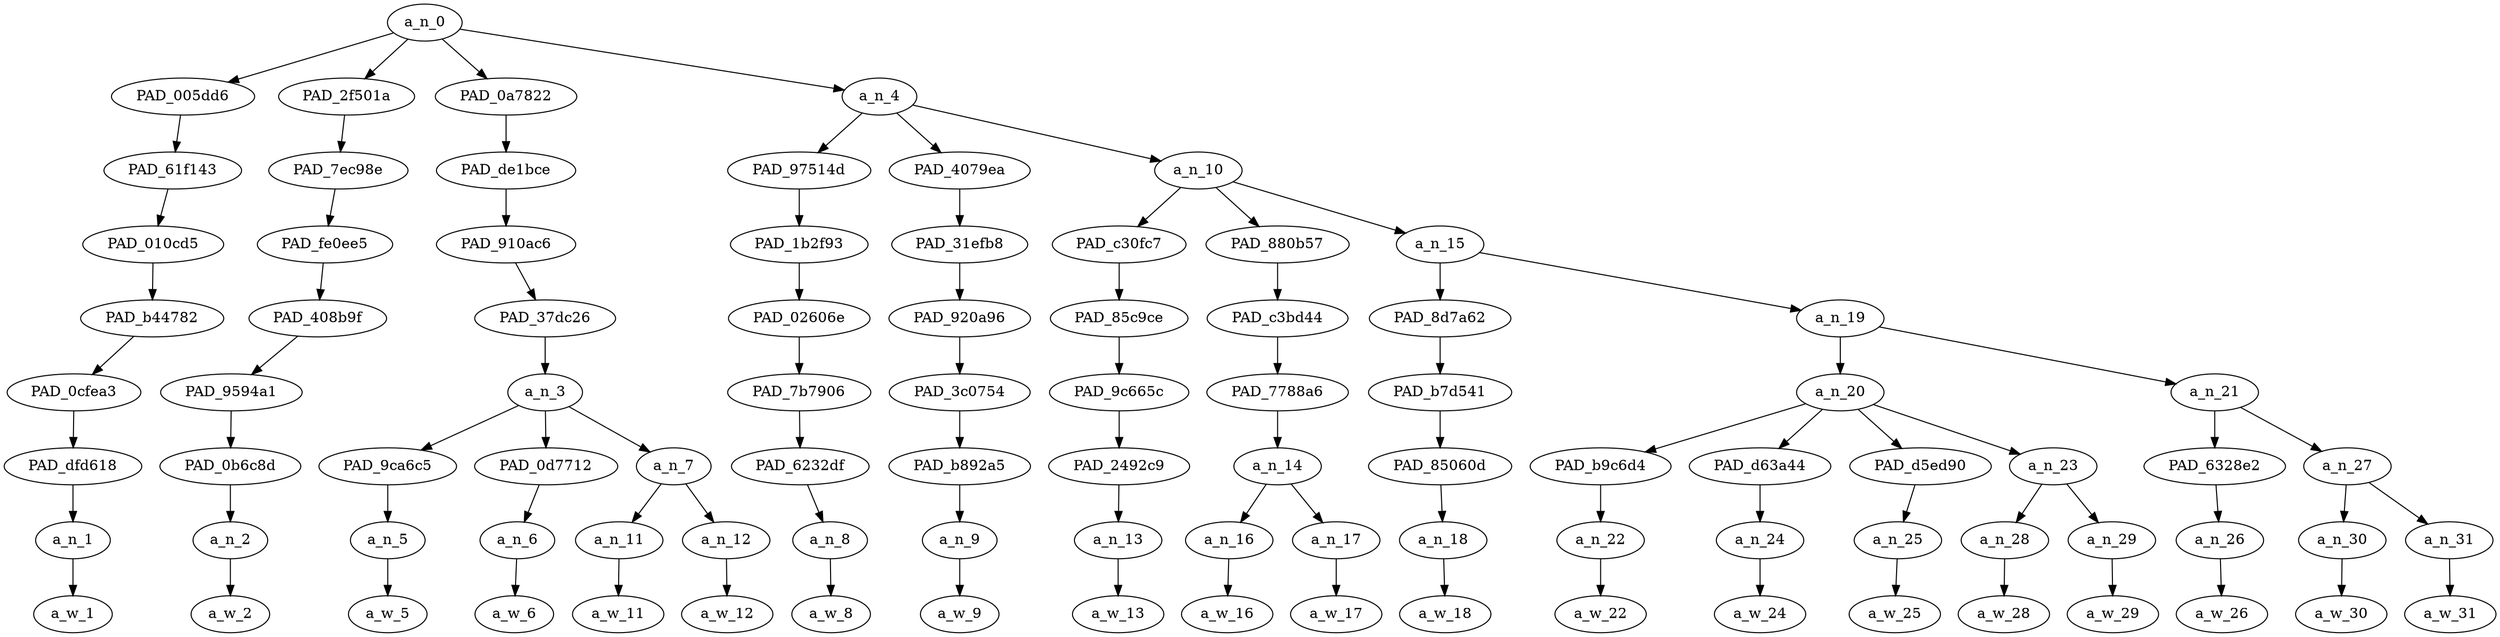 strict digraph "" {
	a_n_0	[div_dir=1,
		index=0,
		level=8,
		pos="2.9852430555555554,8!",
		text_span="[0, 1, 2, 3, 4, 5, 6, 7, 8, 9, 10, 11, 12, 13, 14, 15, 16, 17, 18, 19]",
		value=1.00000002];
	PAD_005dd6	[div_dir=1,
		index=0,
		level=7,
		pos="0.0,7!",
		text_span="[0]",
		value=0.03732424];
	a_n_0 -> PAD_005dd6;
	PAD_2f501a	[div_dir=1,
		index=1,
		level=7,
		pos="1.0,7!",
		text_span="[1]",
		value=0.03813490];
	a_n_0 -> PAD_2f501a;
	PAD_0a7822	[div_dir=1,
		index=2,
		level=7,
		pos="3.1666666666666665,7!",
		text_span="[2, 3, 4, 5]",
		value=0.10627806];
	a_n_0 -> PAD_0a7822;
	a_n_4	[div_dir=1,
		index=3,
		level=7,
		pos="7.7743055555555545,7!",
		text_span="[6, 7, 8, 9, 10, 11, 12, 13, 14, 15, 16, 17, 18, 19]",
		value=0.81768080];
	a_n_0 -> a_n_4;
	PAD_61f143	[div_dir=1,
		index=0,
		level=6,
		pos="0.0,6!",
		text_span="[0]",
		value=0.03732424];
	PAD_005dd6 -> PAD_61f143;
	PAD_010cd5	[div_dir=1,
		index=0,
		level=5,
		pos="0.0,5!",
		text_span="[0]",
		value=0.03732424];
	PAD_61f143 -> PAD_010cd5;
	PAD_b44782	[div_dir=1,
		index=0,
		level=4,
		pos="0.0,4!",
		text_span="[0]",
		value=0.03732424];
	PAD_010cd5 -> PAD_b44782;
	PAD_0cfea3	[div_dir=1,
		index=0,
		level=3,
		pos="0.0,3!",
		text_span="[0]",
		value=0.03732424];
	PAD_b44782 -> PAD_0cfea3;
	PAD_dfd618	[div_dir=1,
		index=0,
		level=2,
		pos="0.0,2!",
		text_span="[0]",
		value=0.03732424];
	PAD_0cfea3 -> PAD_dfd618;
	a_n_1	[div_dir=1,
		index=0,
		level=1,
		pos="0.0,1!",
		text_span="[0]",
		value=0.03732424];
	PAD_dfd618 -> a_n_1;
	a_w_1	[div_dir=0,
		index=0,
		level=0,
		pos="0,0!",
		text_span="[0]",
		value=yes];
	a_n_1 -> a_w_1;
	PAD_7ec98e	[div_dir=1,
		index=1,
		level=6,
		pos="1.0,6!",
		text_span="[1]",
		value=0.03813490];
	PAD_2f501a -> PAD_7ec98e;
	PAD_fe0ee5	[div_dir=1,
		index=1,
		level=5,
		pos="1.0,5!",
		text_span="[1]",
		value=0.03813490];
	PAD_7ec98e -> PAD_fe0ee5;
	PAD_408b9f	[div_dir=1,
		index=1,
		level=4,
		pos="1.0,4!",
		text_span="[1]",
		value=0.03813490];
	PAD_fe0ee5 -> PAD_408b9f;
	PAD_9594a1	[div_dir=1,
		index=1,
		level=3,
		pos="1.0,3!",
		text_span="[1]",
		value=0.03813490];
	PAD_408b9f -> PAD_9594a1;
	PAD_0b6c8d	[div_dir=1,
		index=1,
		level=2,
		pos="1.0,2!",
		text_span="[1]",
		value=0.03813490];
	PAD_9594a1 -> PAD_0b6c8d;
	a_n_2	[div_dir=1,
		index=1,
		level=1,
		pos="1.0,1!",
		text_span="[1]",
		value=0.03813490];
	PAD_0b6c8d -> a_n_2;
	a_w_2	[div_dir=0,
		index=1,
		level=0,
		pos="1,0!",
		text_span="[1]",
		value=everybody];
	a_n_2 -> a_w_2;
	PAD_de1bce	[div_dir=1,
		index=2,
		level=6,
		pos="3.1666666666666665,6!",
		text_span="[2, 3, 4, 5]",
		value=0.10627806];
	PAD_0a7822 -> PAD_de1bce;
	PAD_910ac6	[div_dir=1,
		index=2,
		level=5,
		pos="3.1666666666666665,5!",
		text_span="[2, 3, 4, 5]",
		value=0.10627806];
	PAD_de1bce -> PAD_910ac6;
	PAD_37dc26	[div_dir=1,
		index=2,
		level=4,
		pos="3.1666666666666665,4!",
		text_span="[2, 3, 4, 5]",
		value=0.10627806];
	PAD_910ac6 -> PAD_37dc26;
	a_n_3	[div_dir=1,
		index=2,
		level=3,
		pos="3.1666666666666665,3!",
		text_span="[2, 3, 4, 5]",
		value=0.10627806];
	PAD_37dc26 -> a_n_3;
	PAD_9ca6c5	[div_dir=1,
		index=2,
		level=2,
		pos="2.0,2!",
		text_span="[2]",
		value=0.03037166];
	a_n_3 -> PAD_9ca6c5;
	PAD_0d7712	[div_dir=1,
		index=3,
		level=2,
		pos="3.0,2!",
		text_span="[3]",
		value=0.02889612];
	a_n_3 -> PAD_0d7712;
	a_n_7	[div_dir=1,
		index=4,
		level=2,
		pos="4.5,2!",
		text_span="[4, 5]",
		value=0.04685337];
	a_n_3 -> a_n_7;
	a_n_5	[div_dir=1,
		index=2,
		level=1,
		pos="2.0,1!",
		text_span="[2]",
		value=0.03037166];
	PAD_9ca6c5 -> a_n_5;
	a_w_5	[div_dir=0,
		index=2,
		level=0,
		pos="2,0!",
		text_span="[2]",
		value=ask];
	a_n_5 -> a_w_5;
	a_n_6	[div_dir=1,
		index=3,
		level=1,
		pos="3.0,1!",
		text_span="[3]",
		value=0.02889612];
	PAD_0d7712 -> a_n_6;
	a_w_6	[div_dir=0,
		index=3,
		level=0,
		pos="3,0!",
		text_span="[3]",
		value=yourself];
	a_n_6 -> a_w_6;
	a_n_11	[div_dir=1,
		index=4,
		level=1,
		pos="4.0,1!",
		text_span="[4]",
		value=0.02435073];
	a_n_7 -> a_n_11;
	a_n_12	[div_dir=1,
		index=5,
		level=1,
		pos="5.0,1!",
		text_span="[5]",
		value=0.02237674];
	a_n_7 -> a_n_12;
	a_w_11	[div_dir=0,
		index=4,
		level=0,
		pos="4,0!",
		text_span="[4]",
		value=right];
	a_n_11 -> a_w_11;
	a_w_12	[div_dir=0,
		index=5,
		level=0,
		pos="5,0!",
		text_span="[5]",
		value=now];
	a_n_12 -> a_w_12;
	PAD_97514d	[div_dir=1,
		index=3,
		level=6,
		pos="6.0,6!",
		text_span="[6]",
		value=0.02101853];
	a_n_4 -> PAD_97514d;
	PAD_4079ea	[div_dir=1,
		index=4,
		level=6,
		pos="7.0,6!",
		text_span="[7]",
		value=0.02046449];
	a_n_4 -> PAD_4079ea;
	a_n_10	[div_dir=1,
		index=5,
		level=6,
		pos="10.322916666666666,6!",
		text_span="[8, 9, 10, 11, 12, 13, 14, 15, 16, 17, 18, 19]",
		value=0.77566779];
	a_n_4 -> a_n_10;
	PAD_1b2f93	[div_dir=1,
		index=3,
		level=5,
		pos="6.0,5!",
		text_span="[6]",
		value=0.02101853];
	PAD_97514d -> PAD_1b2f93;
	PAD_02606e	[div_dir=1,
		index=3,
		level=4,
		pos="6.0,4!",
		text_span="[6]",
		value=0.02101853];
	PAD_1b2f93 -> PAD_02606e;
	PAD_7b7906	[div_dir=1,
		index=3,
		level=3,
		pos="6.0,3!",
		text_span="[6]",
		value=0.02101853];
	PAD_02606e -> PAD_7b7906;
	PAD_6232df	[div_dir=1,
		index=5,
		level=2,
		pos="6.0,2!",
		text_span="[6]",
		value=0.02101853];
	PAD_7b7906 -> PAD_6232df;
	a_n_8	[div_dir=1,
		index=6,
		level=1,
		pos="6.0,1!",
		text_span="[6]",
		value=0.02101853];
	PAD_6232df -> a_n_8;
	a_w_8	[div_dir=0,
		index=6,
		level=0,
		pos="6,0!",
		text_span="[6]",
		value=would];
	a_n_8 -> a_w_8;
	PAD_31efb8	[div_dir=1,
		index=4,
		level=5,
		pos="7.0,5!",
		text_span="[7]",
		value=0.02046449];
	PAD_4079ea -> PAD_31efb8;
	PAD_920a96	[div_dir=1,
		index=4,
		level=4,
		pos="7.0,4!",
		text_span="[7]",
		value=0.02046449];
	PAD_31efb8 -> PAD_920a96;
	PAD_3c0754	[div_dir=1,
		index=4,
		level=3,
		pos="7.0,3!",
		text_span="[7]",
		value=0.02046449];
	PAD_920a96 -> PAD_3c0754;
	PAD_b892a5	[div_dir=1,
		index=6,
		level=2,
		pos="7.0,2!",
		text_span="[7]",
		value=0.02046449];
	PAD_3c0754 -> PAD_b892a5;
	a_n_9	[div_dir=1,
		index=7,
		level=1,
		pos="7.0,1!",
		text_span="[7]",
		value=0.02046449];
	PAD_b892a5 -> a_n_9;
	a_w_9	[div_dir=0,
		index=7,
		level=0,
		pos="7,0!",
		text_span="[7]",
		value=you];
	a_n_9 -> a_w_9;
	PAD_c30fc7	[div_dir=-1,
		index=5,
		level=5,
		pos="8.0,5!",
		text_span="[8]",
		value=0.03153587];
	a_n_10 -> PAD_c30fc7;
	PAD_880b57	[div_dir=1,
		index=6,
		level=5,
		pos="9.5,5!",
		text_span="[9, 10]",
		value=0.05068349];
	a_n_10 -> PAD_880b57;
	a_n_15	[div_dir=1,
		index=7,
		level=5,
		pos="13.46875,5!",
		text_span="[11, 12, 13, 14, 15, 16, 17, 18, 19]",
		value=0.69294370];
	a_n_10 -> a_n_15;
	PAD_85c9ce	[div_dir=-1,
		index=5,
		level=4,
		pos="8.0,4!",
		text_span="[8]",
		value=0.03153587];
	PAD_c30fc7 -> PAD_85c9ce;
	PAD_9c665c	[div_dir=-1,
		index=5,
		level=3,
		pos="8.0,3!",
		text_span="[8]",
		value=0.03153587];
	PAD_85c9ce -> PAD_9c665c;
	PAD_2492c9	[div_dir=-1,
		index=7,
		level=2,
		pos="8.0,2!",
		text_span="[8]",
		value=0.03153587];
	PAD_9c665c -> PAD_2492c9;
	a_n_13	[div_dir=-1,
		index=8,
		level=1,
		pos="8.0,1!",
		text_span="[8]",
		value=0.03153587];
	PAD_2492c9 -> a_n_13;
	a_w_13	[div_dir=0,
		index=8,
		level=0,
		pos="8,0!",
		text_span="[8]",
		value=ruin];
	a_n_13 -> a_w_13;
	PAD_c3bd44	[div_dir=1,
		index=6,
		level=4,
		pos="9.5,4!",
		text_span="[9, 10]",
		value=0.05068349];
	PAD_880b57 -> PAD_c3bd44;
	PAD_7788a6	[div_dir=1,
		index=6,
		level=3,
		pos="9.5,3!",
		text_span="[9, 10]",
		value=0.05068349];
	PAD_c3bd44 -> PAD_7788a6;
	a_n_14	[div_dir=1,
		index=8,
		level=2,
		pos="9.5,2!",
		text_span="[9, 10]",
		value=0.05068349];
	PAD_7788a6 -> a_n_14;
	a_n_16	[div_dir=1,
		index=9,
		level=1,
		pos="9.0,1!",
		text_span="[9]",
		value=0.02361357];
	a_n_14 -> a_n_16;
	a_n_17	[div_dir=1,
		index=10,
		level=1,
		pos="10.0,1!",
		text_span="[10]",
		value=0.02687919];
	a_n_14 -> a_n_17;
	a_w_16	[div_dir=0,
		index=9,
		level=0,
		pos="9,0!",
		text_span="[9]",
		value=your];
	a_n_16 -> a_w_16;
	a_w_17	[div_dir=0,
		index=10,
		level=0,
		pos="10,0!",
		text_span="[10]",
		value=life];
	a_n_17 -> a_w_17;
	PAD_8d7a62	[div_dir=1,
		index=7,
		level=4,
		pos="11.0,4!",
		text_span="[11]",
		value=0.03058845];
	a_n_15 -> PAD_8d7a62;
	a_n_19	[div_dir=1,
		index=8,
		level=4,
		pos="15.9375,4!",
		text_span="[12, 13, 14, 15, 16, 17, 18, 19]",
		value=0.66185519];
	a_n_15 -> a_n_19;
	PAD_b7d541	[div_dir=1,
		index=7,
		level=3,
		pos="11.0,3!",
		text_span="[11]",
		value=0.03058845];
	PAD_8d7a62 -> PAD_b7d541;
	PAD_85060d	[div_dir=1,
		index=9,
		level=2,
		pos="11.0,2!",
		text_span="[11]",
		value=0.03058845];
	PAD_b7d541 -> PAD_85060d;
	a_n_18	[div_dir=1,
		index=11,
		level=1,
		pos="11.0,1!",
		text_span="[11]",
		value=0.03058845];
	PAD_85060d -> a_n_18;
	a_w_18	[div_dir=0,
		index=11,
		level=0,
		pos="11,0!",
		text_span="[11]",
		value=with];
	a_n_18 -> a_w_18;
	a_n_20	[div_dir=1,
		index=8,
		level=3,
		pos="14.125,3!",
		text_span="[12, 13, 14, 15, 16]",
		value=0.47344698];
	a_n_19 -> a_n_20;
	a_n_21	[div_dir=1,
		index=9,
		level=3,
		pos="17.75,3!",
		text_span="[17, 18, 19]",
		value=0.18791018];
	a_n_19 -> a_n_21;
	PAD_b9c6d4	[div_dir=1,
		index=10,
		level=2,
		pos="12.0,2!",
		text_span="[12]",
		value=0.03999500];
	a_n_20 -> PAD_b9c6d4;
	PAD_d63a44	[div_dir=-1,
		index=12,
		level=2,
		pos="15.0,2!",
		text_span="[15]",
		value=0.10123176];
	a_n_20 -> PAD_d63a44;
	PAD_d5ed90	[div_dir=1,
		index=13,
		level=2,
		pos="16.0,2!",
		text_span="[16]",
		value=0.08076866];
	a_n_20 -> PAD_d5ed90;
	a_n_23	[div_dir=1,
		index=11,
		level=2,
		pos="13.5,2!",
		text_span="[13, 14]",
		value=0.25097500];
	a_n_20 -> a_n_23;
	a_n_22	[div_dir=1,
		index=12,
		level=1,
		pos="12.0,1!",
		text_span="[12]",
		value=0.03999500];
	PAD_b9c6d4 -> a_n_22;
	a_w_22	[div_dir=0,
		index=12,
		level=0,
		pos="12,0!",
		text_span="[12]",
		value=a];
	a_n_22 -> a_w_22;
	a_n_24	[div_dir=-1,
		index=15,
		level=1,
		pos="15.0,1!",
		text_span="[15]",
		value=0.10123176];
	PAD_d63a44 -> a_n_24;
	a_w_24	[div_dir=0,
		index=15,
		level=0,
		pos="15,0!",
		text_span="[15]",
		value=ricky];
	a_n_24 -> a_w_24;
	a_n_25	[div_dir=1,
		index=16,
		level=1,
		pos="16.0,1!",
		text_span="[16]",
		value=0.08076866];
	PAD_d5ed90 -> a_n_25;
	a_w_25	[div_dir=0,
		index=16,
		level=0,
		pos="16,0!",
		text_span="[16]",
		value=vaughn];
	a_n_25 -> a_w_25;
	a_n_28	[div_dir=1,
		index=13,
		level=1,
		pos="13.0,1!",
		text_span="[13]",
		value=0.10258621];
	a_n_23 -> a_n_28;
	a_n_29	[div_dir=1,
		index=14,
		level=1,
		pos="14.0,1!",
		text_span="[14]",
		value=0.14783477];
	a_n_23 -> a_n_29;
	a_w_28	[div_dir=0,
		index=13,
		level=0,
		pos="13,0!",
		text_span="[13]",
		value=bull];
	a_n_28 -> a_w_28;
	a_w_29	[div_dir=0,
		index=14,
		level=0,
		pos="14,0!",
		text_span="[14]",
		value=dyke];
	a_n_29 -> a_w_29;
	PAD_6328e2	[div_dir=-1,
		index=14,
		level=2,
		pos="17.0,2!",
		text_span="[17]",
		value=0.03678495];
	a_n_21 -> PAD_6328e2;
	a_n_27	[div_dir=1,
		index=15,
		level=2,
		pos="18.5,2!",
		text_span="[18, 19]",
		value=0.15094292];
	a_n_21 -> a_n_27;
	a_n_26	[div_dir=-1,
		index=17,
		level=1,
		pos="17.0,1!",
		text_span="[17]",
		value=0.03678495];
	PAD_6328e2 -> a_n_26;
	a_w_26	[div_dir=0,
		index=17,
		level=0,
		pos="17,0!",
		text_span="[17]",
		value=with1];
	a_n_26 -> a_w_26;
	a_n_30	[div_dir=1,
		index=18,
		level=1,
		pos="18.0,1!",
		text_span="[18]",
		value=0.09338385];
	a_n_27 -> a_n_30;
	a_n_31	[div_dir=1,
		index=19,
		level=1,
		pos="19.0,1!",
		text_span="[19]",
		value=0.05720381];
	a_n_27 -> a_n_31;
	a_w_30	[div_dir=0,
		index=18,
		level=0,
		pos="18,0!",
		text_span="[18]",
		value=tits];
	a_n_30 -> a_w_30;
	a_w_31	[div_dir=0,
		index=19,
		level=0,
		pos="19,0!",
		text_span="[19]",
		value="<user>"];
	a_n_31 -> a_w_31;
}
